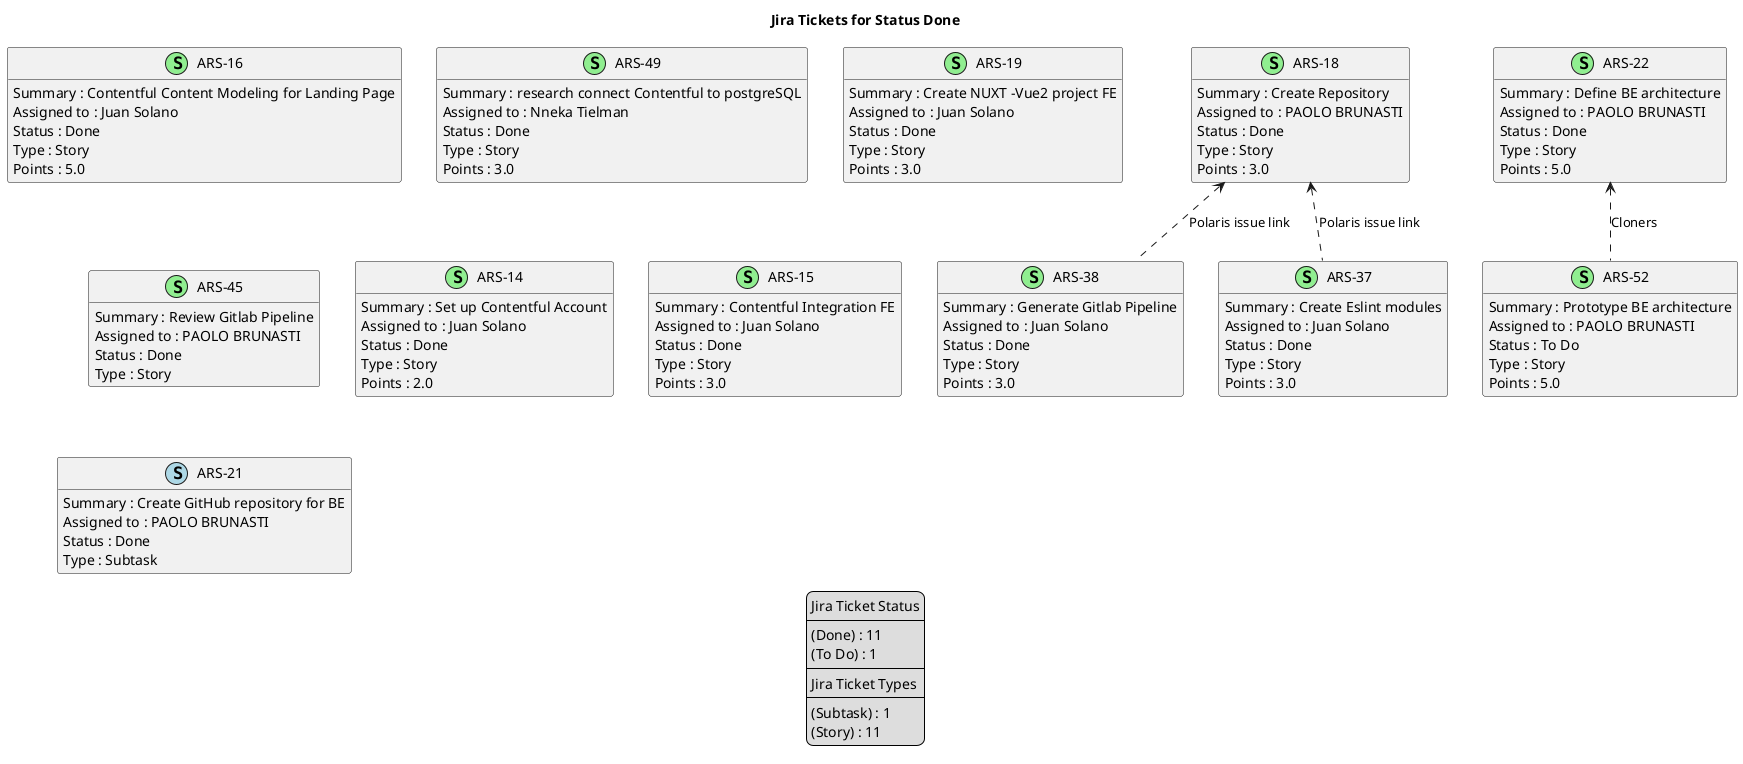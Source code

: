 @startuml
'https://plantuml.com/class-diagram

' GENERATE CLASS DIAGRAM ===========
' Generated at    : Tue May 14 12:25:21 CEST 2024

title Jira Tickets for Status Done
hide empty members

legend
Jira Ticket Status
----
(Done) : 11
(To Do) : 1
----
Jira Ticket Types
----
(Subtask) : 1
(Story) : 11
end legend


' Tickets =======
class "ARS-16" << (S,lightgreen) >> {
  Summary : Contentful Content Modeling for Landing Page
  Assigned to : Juan Solano
  Status : Done
  Type : Story
  Points : 5.0
}

class "ARS-38" << (S,lightgreen) >> {
  Summary : Generate Gitlab Pipeline
  Assigned to : Juan Solano
  Status : Done
  Type : Story
  Points : 3.0
}

class "ARS-49" << (S,lightgreen) >> {
  Summary : research connect Contentful to postgreSQL
  Assigned to : Nneka Tielman
  Status : Done
  Type : Story
  Points : 3.0
}

class "ARS-18" << (S,lightgreen) >> {
  Summary : Create Repository
  Assigned to : PAOLO BRUNASTI
  Status : Done
  Type : Story
  Points : 3.0
}

class "ARS-19" << (S,lightgreen) >> {
  Summary : Create NUXT -Vue2 project FE
  Assigned to : Juan Solano
  Status : Done
  Type : Story
  Points : 3.0
}

class "ARS-45" << (S,lightgreen) >> {
  Summary : Review Gitlab Pipeline
  Assigned to : PAOLO BRUNASTI
  Status : Done
  Type : Story
}

class "ARS-14" << (S,lightgreen) >> {
  Summary : Set up Contentful Account
  Assigned to : Juan Solano
  Status : Done
  Type : Story
  Points : 2.0
}

class "ARS-37" << (S,lightgreen) >> {
  Summary : Create Eslint modules
  Assigned to : Juan Solano
  Status : Done
  Type : Story
  Points : 3.0
}

class "ARS-15" << (S,lightgreen) >> {
  Summary : Contentful Integration FE
  Assigned to : Juan Solano
  Status : Done
  Type : Story
  Points : 3.0
}

class "ARS-52" << (S,lightgreen) >> {
  Summary : Prototype BE architecture
  Assigned to : PAOLO BRUNASTI
  Status : To Do
  Type : Story
  Points : 5.0
}

class "ARS-21" << (S,lightblue) >> {
  Summary : Create GitHub repository for BE
  Assigned to : PAOLO BRUNASTI
  Status : Done
  Type : Subtask
}

class "ARS-22" << (S,lightgreen) >> {
  Summary : Define BE architecture
  Assigned to : PAOLO BRUNASTI
  Status : Done
  Type : Story
  Points : 5.0
}



' Links =======
"ARS-18" <.. "ARS-37" : Polaris issue link
"ARS-18" <.. "ARS-38" : Polaris issue link
"ARS-22" <.. "ARS-52" : Cloners


@enduml

